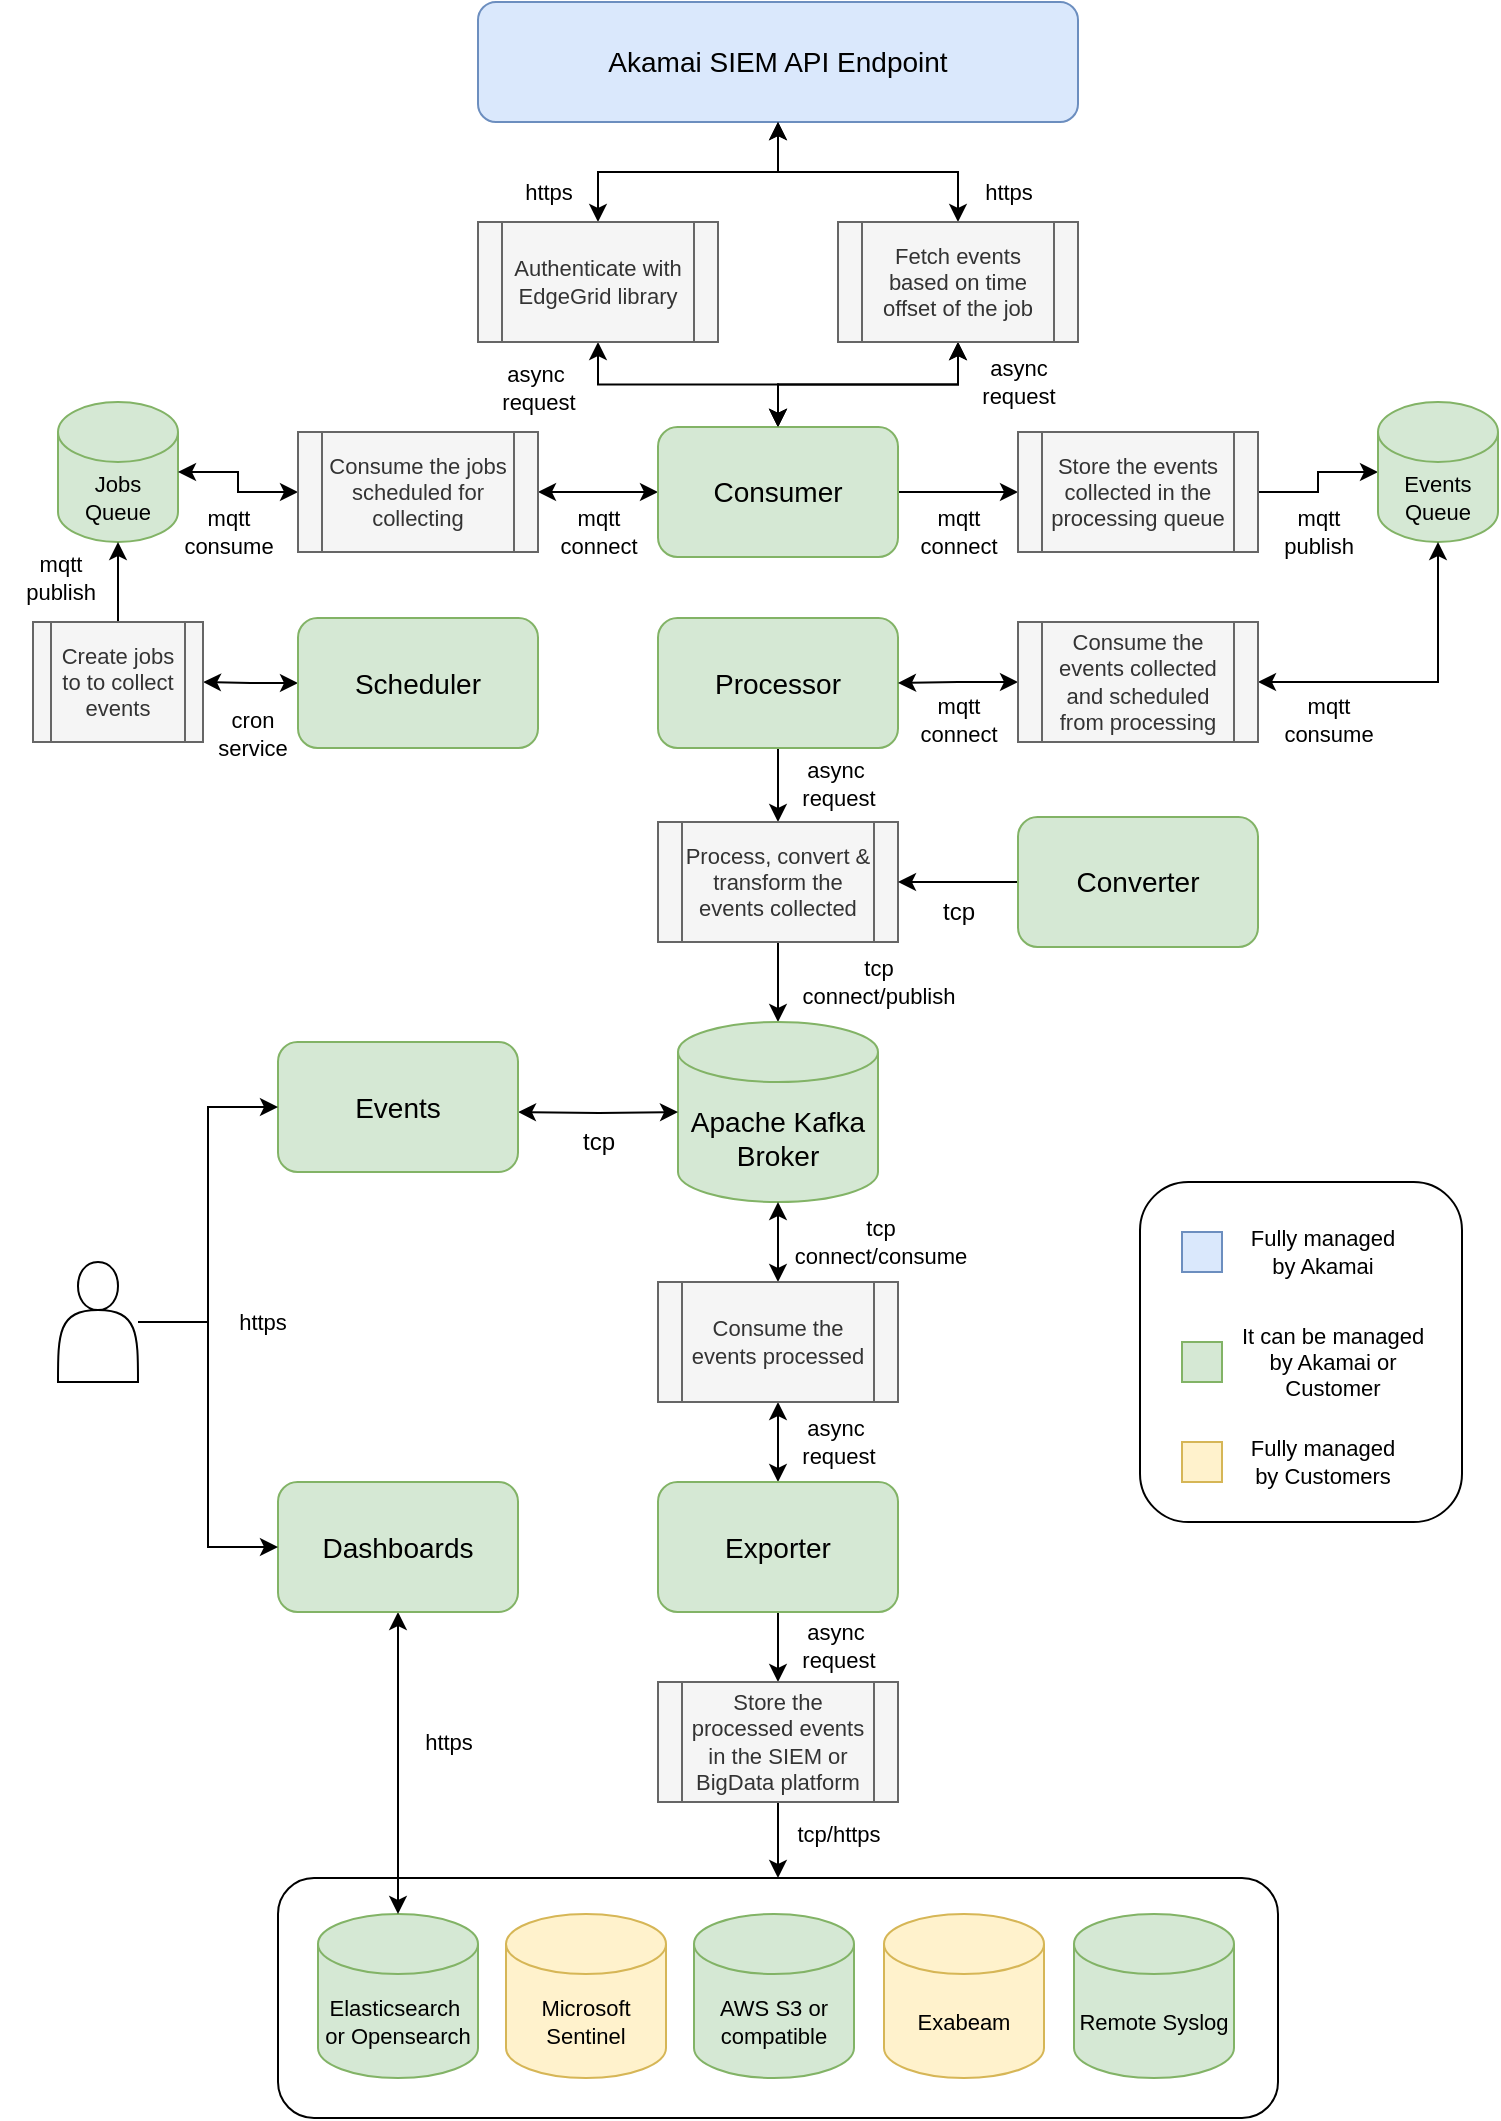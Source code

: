 <mxfile version="23.1.5" type="device">
  <diagram id="PRVg0jKwboUAsYTjcUtd" name="Page-1">
    <mxGraphModel dx="2074" dy="1121" grid="1" gridSize="10" guides="1" tooltips="1" connect="1" arrows="1" fold="1" page="1" pageScale="1" pageWidth="827" pageHeight="1169" math="0" shadow="0">
      <root>
        <mxCell id="0" />
        <mxCell id="1" parent="0" />
        <mxCell id="TidZbL0mFCrHU-RYx2RD-15" value="tcp &lt;br&gt;connect/consume" style="text;html=1;align=center;verticalAlign=middle;resizable=0;points=[];autosize=1;strokeColor=none;fillColor=none;fontSize=11;" parent="1" vertex="1">
          <mxGeometry x="425" y="660" width="110" height="40" as="geometry" />
        </mxCell>
        <mxCell id="Hav9Z-SQyte3qZwMK2kI-1" value="Akamai SIEM API Endpoint" style="rounded=1;whiteSpace=wrap;html=1;fontSize=14;fillColor=#dae8fc;strokeColor=#6c8ebf;" parent="1" vertex="1">
          <mxGeometry x="279" y="60" width="300" height="60" as="geometry" />
        </mxCell>
        <mxCell id="Hav9Z-SQyte3qZwMK2kI-10" value="Jobs Queue" style="shape=cylinder3;whiteSpace=wrap;html=1;boundedLbl=1;backgroundOutline=1;size=15;fontSize=11;fillColor=#d5e8d4;strokeColor=#82b366;" parent="1" vertex="1">
          <mxGeometry x="69" y="260" width="60" height="70" as="geometry" />
        </mxCell>
        <mxCell id="Hav9Z-SQyte3qZwMK2kI-26" value="" style="edgeStyle=orthogonalEdgeStyle;rounded=0;orthogonalLoop=1;jettySize=auto;html=1;startArrow=classic;startFill=1;" parent="1" source="Hav9Z-SQyte3qZwMK2kI-16" target="Hav9Z-SQyte3qZwMK2kI-17" edge="1">
          <mxGeometry relative="1" as="geometry" />
        </mxCell>
        <mxCell id="Hav9Z-SQyte3qZwMK2kI-43" style="edgeStyle=orthogonalEdgeStyle;rounded=0;orthogonalLoop=1;jettySize=auto;html=1;exitX=1;exitY=0.5;exitDx=0;exitDy=0;entryX=0;entryY=0.5;entryDx=0;entryDy=0;startArrow=none;startFill=0;" parent="1" source="Hav9Z-SQyte3qZwMK2kI-16" target="Hav9Z-SQyte3qZwMK2kI-35" edge="1">
          <mxGeometry relative="1" as="geometry" />
        </mxCell>
        <mxCell id="TidZbL0mFCrHU-RYx2RD-11" value="" style="edgeStyle=orthogonalEdgeStyle;rounded=0;orthogonalLoop=1;jettySize=auto;html=1;fontSize=14;startArrow=classic;startFill=1;" parent="1" source="Hav9Z-SQyte3qZwMK2kI-16" target="Hav9Z-SQyte3qZwMK2kI-34" edge="1">
          <mxGeometry relative="1" as="geometry" />
        </mxCell>
        <mxCell id="TidZbL0mFCrHU-RYx2RD-12" value="" style="edgeStyle=orthogonalEdgeStyle;rounded=0;orthogonalLoop=1;jettySize=auto;html=1;fontSize=14;startArrow=classic;startFill=1;" parent="1" source="Hav9Z-SQyte3qZwMK2kI-16" target="Hav9Z-SQyte3qZwMK2kI-34" edge="1">
          <mxGeometry relative="1" as="geometry" />
        </mxCell>
        <mxCell id="Hav9Z-SQyte3qZwMK2kI-16" value="Consumer" style="rounded=1;whiteSpace=wrap;html=1;fontSize=14;fillColor=#d5e8d4;strokeColor=#82b366;" parent="1" vertex="1">
          <mxGeometry x="369" y="272.5" width="120" height="65" as="geometry" />
        </mxCell>
        <mxCell id="Hav9Z-SQyte3qZwMK2kI-28" style="edgeStyle=orthogonalEdgeStyle;rounded=0;orthogonalLoop=1;jettySize=auto;html=1;entryX=1;entryY=0.5;entryDx=0;entryDy=0;entryPerimeter=0;startArrow=classic;startFill=1;" parent="1" source="Hav9Z-SQyte3qZwMK2kI-17" target="Hav9Z-SQyte3qZwMK2kI-10" edge="1">
          <mxGeometry relative="1" as="geometry" />
        </mxCell>
        <mxCell id="Hav9Z-SQyte3qZwMK2kI-17" value="Consume the jobs scheduled for collecting" style="shape=process;whiteSpace=wrap;html=1;backgroundOutline=1;fontSize=11;fillColor=#f5f5f5;fontColor=#333333;strokeColor=#666666;" parent="1" vertex="1">
          <mxGeometry x="189" y="275" width="120" height="60" as="geometry" />
        </mxCell>
        <mxCell id="Hav9Z-SQyte3qZwMK2kI-19" value="cron &lt;br style=&quot;font-size: 11px;&quot;&gt;service" style="text;html=1;align=center;verticalAlign=middle;resizable=0;points=[];autosize=1;strokeColor=none;fillColor=none;fontSize=11;" parent="1" vertex="1">
          <mxGeometry x="136" y="406" width="60" height="40" as="geometry" />
        </mxCell>
        <mxCell id="Hav9Z-SQyte3qZwMK2kI-25" value="mqtt &lt;br style=&quot;font-size: 11px;&quot;&gt;consume" style="text;html=1;align=center;verticalAlign=middle;resizable=0;points=[];autosize=1;strokeColor=none;fillColor=none;fontSize=11;" parent="1" vertex="1">
          <mxGeometry x="119" y="305" width="70" height="40" as="geometry" />
        </mxCell>
        <mxCell id="Hav9Z-SQyte3qZwMK2kI-30" value="mqtt &lt;br style=&quot;font-size: 11px;&quot;&gt;connect" style="text;html=1;align=center;verticalAlign=middle;resizable=0;points=[];autosize=1;strokeColor=none;fillColor=none;fontSize=11;" parent="1" vertex="1">
          <mxGeometry x="309" y="305" width="60" height="40" as="geometry" />
        </mxCell>
        <mxCell id="Hav9Z-SQyte3qZwMK2kI-38" value="" style="edgeStyle=orthogonalEdgeStyle;rounded=0;orthogonalLoop=1;jettySize=auto;html=1;startArrow=classic;startFill=1;" parent="1" source="Hav9Z-SQyte3qZwMK2kI-32" target="Hav9Z-SQyte3qZwMK2kI-1" edge="1">
          <mxGeometry relative="1" as="geometry" />
        </mxCell>
        <mxCell id="TidZbL0mFCrHU-RYx2RD-13" style="edgeStyle=orthogonalEdgeStyle;rounded=0;orthogonalLoop=1;jettySize=auto;html=1;exitX=0.5;exitY=1;exitDx=0;exitDy=0;fontSize=14;startArrow=classic;startFill=1;" parent="1" source="Hav9Z-SQyte3qZwMK2kI-32" target="Hav9Z-SQyte3qZwMK2kI-16" edge="1">
          <mxGeometry relative="1" as="geometry" />
        </mxCell>
        <mxCell id="Hav9Z-SQyte3qZwMK2kI-32" value="Authenticate with EdgeGrid library" style="shape=process;whiteSpace=wrap;html=1;backgroundOutline=1;fontSize=11;fillColor=#f5f5f5;fontColor=#333333;strokeColor=#666666;" parent="1" vertex="1">
          <mxGeometry x="279" y="170" width="120" height="60" as="geometry" />
        </mxCell>
        <mxCell id="Hav9Z-SQyte3qZwMK2kI-47" style="edgeStyle=orthogonalEdgeStyle;rounded=0;orthogonalLoop=1;jettySize=auto;html=1;exitX=0.5;exitY=0;exitDx=0;exitDy=0;startArrow=classic;startFill=1;entryX=0.5;entryY=1;entryDx=0;entryDy=0;" parent="1" source="Hav9Z-SQyte3qZwMK2kI-34" target="Hav9Z-SQyte3qZwMK2kI-1" edge="1">
          <mxGeometry relative="1" as="geometry">
            <mxPoint x="519" y="120" as="targetPoint" />
          </mxGeometry>
        </mxCell>
        <mxCell id="Hav9Z-SQyte3qZwMK2kI-34" value="Fetch events based on time offset of the job" style="shape=process;whiteSpace=wrap;html=1;backgroundOutline=1;fontSize=11;fillColor=#f5f5f5;fontColor=#333333;strokeColor=#666666;" parent="1" vertex="1">
          <mxGeometry x="459" y="170" width="120" height="60" as="geometry" />
        </mxCell>
        <mxCell id="Hav9Z-SQyte3qZwMK2kI-45" style="edgeStyle=orthogonalEdgeStyle;rounded=0;orthogonalLoop=1;jettySize=auto;html=1;exitX=1;exitY=0.5;exitDx=0;exitDy=0;entryX=0;entryY=0.5;entryDx=0;entryDy=0;entryPerimeter=0;startArrow=none;startFill=0;" parent="1" source="Hav9Z-SQyte3qZwMK2kI-35" target="Hav9Z-SQyte3qZwMK2kI-36" edge="1">
          <mxGeometry relative="1" as="geometry" />
        </mxCell>
        <mxCell id="Hav9Z-SQyte3qZwMK2kI-35" value="Store the events collected in the processing queue" style="shape=process;whiteSpace=wrap;html=1;backgroundOutline=1;fontSize=11;fillColor=#f5f5f5;fontColor=#333333;strokeColor=#666666;" parent="1" vertex="1">
          <mxGeometry x="549" y="275" width="120" height="60" as="geometry" />
        </mxCell>
        <mxCell id="Hav9Z-SQyte3qZwMK2kI-36" value="Events&lt;br style=&quot;font-size: 11px;&quot;&gt;Queue" style="shape=cylinder3;whiteSpace=wrap;html=1;boundedLbl=1;backgroundOutline=1;size=15;fontSize=11;fillColor=#d5e8d4;strokeColor=#82b366;" parent="1" vertex="1">
          <mxGeometry x="729" y="260" width="60" height="70" as="geometry" />
        </mxCell>
        <mxCell id="Hav9Z-SQyte3qZwMK2kI-44" value="mqtt &lt;br style=&quot;font-size: 11px;&quot;&gt;connect" style="text;html=1;align=center;verticalAlign=middle;resizable=0;points=[];autosize=1;strokeColor=none;fillColor=none;fontSize=11;" parent="1" vertex="1">
          <mxGeometry x="489" y="305" width="60" height="40" as="geometry" />
        </mxCell>
        <mxCell id="Hav9Z-SQyte3qZwMK2kI-46" value="mqtt &lt;br style=&quot;font-size: 11px;&quot;&gt;publish" style="text;html=1;align=center;verticalAlign=middle;resizable=0;points=[];autosize=1;strokeColor=none;fillColor=none;fontSize=11;" parent="1" vertex="1">
          <mxGeometry x="669" y="305" width="60" height="40" as="geometry" />
        </mxCell>
        <mxCell id="Hav9Z-SQyte3qZwMK2kI-48" value="https" style="text;html=1;align=center;verticalAlign=middle;resizable=0;points=[];autosize=1;strokeColor=none;fillColor=none;fontSize=11;" parent="1" vertex="1">
          <mxGeometry x="289" y="140" width="50" height="30" as="geometry" />
        </mxCell>
        <mxCell id="Hav9Z-SQyte3qZwMK2kI-49" value="https" style="text;html=1;align=center;verticalAlign=middle;resizable=0;points=[];autosize=1;strokeColor=none;fillColor=none;fontSize=11;" parent="1" vertex="1">
          <mxGeometry x="519" y="140" width="50" height="30" as="geometry" />
        </mxCell>
        <mxCell id="Hav9Z-SQyte3qZwMK2kI-71" style="edgeStyle=orthogonalEdgeStyle;rounded=0;orthogonalLoop=1;jettySize=auto;html=1;exitX=0.5;exitY=1;exitDx=0;exitDy=0;entryX=0.5;entryY=0;entryDx=0;entryDy=0;fontSize=11;startArrow=none;startFill=0;" parent="1" source="Hav9Z-SQyte3qZwMK2kI-50" target="Hav9Z-SQyte3qZwMK2kI-59" edge="1">
          <mxGeometry relative="1" as="geometry" />
        </mxCell>
        <mxCell id="Hav9Z-SQyte3qZwMK2kI-50" value="Processor" style="rounded=1;whiteSpace=wrap;html=1;fontSize=14;fillColor=#d5e8d4;strokeColor=#82b366;" parent="1" vertex="1">
          <mxGeometry x="369" y="368" width="120" height="65" as="geometry" />
        </mxCell>
        <mxCell id="Hav9Z-SQyte3qZwMK2kI-53" style="edgeStyle=orthogonalEdgeStyle;rounded=0;orthogonalLoop=1;jettySize=auto;html=1;entryX=0.5;entryY=1;entryDx=0;entryDy=0;entryPerimeter=0;fontSize=11;startArrow=classic;startFill=1;" parent="1" source="Hav9Z-SQyte3qZwMK2kI-52" target="Hav9Z-SQyte3qZwMK2kI-36" edge="1">
          <mxGeometry relative="1" as="geometry" />
        </mxCell>
        <mxCell id="Hav9Z-SQyte3qZwMK2kI-56" value="" style="edgeStyle=orthogonalEdgeStyle;rounded=0;orthogonalLoop=1;jettySize=auto;html=1;fontSize=11;startArrow=classic;startFill=1;" parent="1" source="Hav9Z-SQyte3qZwMK2kI-52" target="Hav9Z-SQyte3qZwMK2kI-50" edge="1">
          <mxGeometry relative="1" as="geometry" />
        </mxCell>
        <mxCell id="Hav9Z-SQyte3qZwMK2kI-52" value="Consume the events collected and scheduled from processing" style="shape=process;whiteSpace=wrap;html=1;backgroundOutline=1;fontSize=11;fillColor=#f5f5f5;fontColor=#333333;strokeColor=#666666;" parent="1" vertex="1">
          <mxGeometry x="549" y="370" width="120" height="60" as="geometry" />
        </mxCell>
        <mxCell id="Hav9Z-SQyte3qZwMK2kI-54" value="mqtt &lt;br style=&quot;font-size: 11px;&quot;&gt;consume" style="text;html=1;align=center;verticalAlign=middle;resizable=0;points=[];autosize=1;strokeColor=none;fillColor=none;fontSize=11;" parent="1" vertex="1">
          <mxGeometry x="669" y="399" width="70" height="40" as="geometry" />
        </mxCell>
        <mxCell id="Hav9Z-SQyte3qZwMK2kI-57" value="mqtt &lt;br style=&quot;font-size: 11px;&quot;&gt;connect" style="text;html=1;align=center;verticalAlign=middle;resizable=0;points=[];autosize=1;strokeColor=none;fillColor=none;fontSize=11;" parent="1" vertex="1">
          <mxGeometry x="489" y="399" width="60" height="40" as="geometry" />
        </mxCell>
        <mxCell id="TidZbL0mFCrHU-RYx2RD-3" value="" style="edgeStyle=orthogonalEdgeStyle;rounded=0;orthogonalLoop=1;jettySize=auto;html=1;" parent="1" source="Hav9Z-SQyte3qZwMK2kI-59" target="Hav9Z-SQyte3qZwMK2kI-60" edge="1">
          <mxGeometry relative="1" as="geometry" />
        </mxCell>
        <mxCell id="Hav9Z-SQyte3qZwMK2kI-59" value="Process, convert &amp;amp; transform the events collected" style="shape=process;whiteSpace=wrap;html=1;backgroundOutline=1;fontSize=11;fillColor=#f5f5f5;fontColor=#333333;strokeColor=#666666;" parent="1" vertex="1">
          <mxGeometry x="369" y="470" width="120" height="60" as="geometry" />
        </mxCell>
        <mxCell id="Hav9Z-SQyte3qZwMK2kI-60" value="Apache Kafka&lt;br style=&quot;font-size: 14px;&quot;&gt;Broker" style="shape=cylinder3;whiteSpace=wrap;html=1;boundedLbl=1;backgroundOutline=1;size=15;fontSize=14;fillColor=#d5e8d4;strokeColor=#82b366;" parent="1" vertex="1">
          <mxGeometry x="379" y="570" width="100" height="90" as="geometry" />
        </mxCell>
        <mxCell id="Hav9Z-SQyte3qZwMK2kI-69" style="edgeStyle=orthogonalEdgeStyle;rounded=0;orthogonalLoop=1;jettySize=auto;html=1;exitX=0;exitY=0.5;exitDx=0;exitDy=0;entryX=1;entryY=0.5;entryDx=0;entryDy=0;fontSize=11;startArrow=classic;startFill=1;" parent="1" source="Hav9Z-SQyte3qZwMK2kI-67" target="Hav9Z-SQyte3qZwMK2kI-68" edge="1">
          <mxGeometry relative="1" as="geometry" />
        </mxCell>
        <mxCell id="Hav9Z-SQyte3qZwMK2kI-67" value="Scheduler" style="rounded=1;whiteSpace=wrap;html=1;fontSize=14;fillColor=#d5e8d4;strokeColor=#82b366;" parent="1" vertex="1">
          <mxGeometry x="189" y="368" width="120" height="65" as="geometry" />
        </mxCell>
        <mxCell id="TidZbL0mFCrHU-RYx2RD-27" style="edgeStyle=orthogonalEdgeStyle;rounded=0;orthogonalLoop=1;jettySize=auto;html=1;entryX=0.5;entryY=1;entryDx=0;entryDy=0;entryPerimeter=0;fontSize=14;startArrow=none;startFill=0;" parent="1" source="Hav9Z-SQyte3qZwMK2kI-68" target="Hav9Z-SQyte3qZwMK2kI-10" edge="1">
          <mxGeometry relative="1" as="geometry" />
        </mxCell>
        <mxCell id="Hav9Z-SQyte3qZwMK2kI-68" value="Create jobs to to collect events" style="shape=process;whiteSpace=wrap;html=1;backgroundOutline=1;fontSize=11;fillColor=#f5f5f5;fontColor=#333333;strokeColor=#666666;" parent="1" vertex="1">
          <mxGeometry x="56.5" y="370" width="85" height="60" as="geometry" />
        </mxCell>
        <mxCell id="Hav9Z-SQyte3qZwMK2kI-72" value="async&amp;nbsp;&lt;br style=&quot;font-size: 11px;&quot;&gt;request" style="text;html=1;align=center;verticalAlign=middle;resizable=0;points=[];autosize=1;strokeColor=none;fillColor=none;fontSize=11;" parent="1" vertex="1">
          <mxGeometry x="279" y="232.5" width="60" height="40" as="geometry" />
        </mxCell>
        <mxCell id="Hav9Z-SQyte3qZwMK2kI-73" value="async&lt;br style=&quot;font-size: 11px;&quot;&gt;request" style="text;html=1;align=center;verticalAlign=middle;resizable=0;points=[];autosize=1;strokeColor=none;fillColor=none;fontSize=11;" parent="1" vertex="1">
          <mxGeometry x="519" y="230" width="60" height="40" as="geometry" />
        </mxCell>
        <mxCell id="Hav9Z-SQyte3qZwMK2kI-74" value="async&amp;nbsp;&lt;br style=&quot;font-size: 11px;&quot;&gt;request" style="text;html=1;align=center;verticalAlign=middle;resizable=0;points=[];autosize=1;strokeColor=none;fillColor=none;fontSize=11;" parent="1" vertex="1">
          <mxGeometry x="429" y="431" width="60" height="40" as="geometry" />
        </mxCell>
        <mxCell id="TidZbL0mFCrHU-RYx2RD-10" value="" style="edgeStyle=orthogonalEdgeStyle;rounded=0;orthogonalLoop=1;jettySize=auto;html=1;fontSize=14;startArrow=classic;startFill=1;" parent="1" source="TidZbL0mFCrHU-RYx2RD-4" target="TidZbL0mFCrHU-RYx2RD-8" edge="1">
          <mxGeometry relative="1" as="geometry" />
        </mxCell>
        <mxCell id="TidZbL0mFCrHU-RYx2RD-21" style="edgeStyle=orthogonalEdgeStyle;rounded=0;orthogonalLoop=1;jettySize=auto;html=1;exitX=0.5;exitY=1;exitDx=0;exitDy=0;entryX=0.5;entryY=0;entryDx=0;entryDy=0;fontSize=14;startArrow=none;startFill=0;" parent="1" source="TidZbL0mFCrHU-RYx2RD-4" target="TidZbL0mFCrHU-RYx2RD-19" edge="1">
          <mxGeometry relative="1" as="geometry" />
        </mxCell>
        <mxCell id="TidZbL0mFCrHU-RYx2RD-4" value="Exporter" style="rounded=1;whiteSpace=wrap;html=1;fontSize=14;fillColor=#d5e8d4;strokeColor=#82b366;" parent="1" vertex="1">
          <mxGeometry x="369" y="800" width="120" height="65" as="geometry" />
        </mxCell>
        <mxCell id="TidZbL0mFCrHU-RYx2RD-9" value="" style="edgeStyle=orthogonalEdgeStyle;rounded=0;orthogonalLoop=1;jettySize=auto;html=1;fontSize=11;startArrow=classic;startFill=1;" parent="1" source="TidZbL0mFCrHU-RYx2RD-8" target="Hav9Z-SQyte3qZwMK2kI-60" edge="1">
          <mxGeometry relative="1" as="geometry" />
        </mxCell>
        <mxCell id="TidZbL0mFCrHU-RYx2RD-8" value="Consume the events processed" style="shape=process;whiteSpace=wrap;html=1;backgroundOutline=1;fontSize=11;fillColor=#f5f5f5;fontColor=#333333;strokeColor=#666666;" parent="1" vertex="1">
          <mxGeometry x="369" y="700" width="120" height="60" as="geometry" />
        </mxCell>
        <mxCell id="TidZbL0mFCrHU-RYx2RD-14" value="tcp &lt;br&gt;connect/publish" style="text;html=1;align=center;verticalAlign=middle;resizable=0;points=[];autosize=1;strokeColor=none;fillColor=none;fontSize=11;" parent="1" vertex="1">
          <mxGeometry x="429" y="530" width="100" height="40" as="geometry" />
        </mxCell>
        <mxCell id="TidZbL0mFCrHU-RYx2RD-16" value="async&amp;nbsp;&lt;br style=&quot;font-size: 11px;&quot;&gt;request" style="text;html=1;align=center;verticalAlign=middle;resizable=0;points=[];autosize=1;strokeColor=none;fillColor=none;fontSize=11;" parent="1" vertex="1">
          <mxGeometry x="429" y="760" width="60" height="40" as="geometry" />
        </mxCell>
        <mxCell id="TidZbL0mFCrHU-RYx2RD-34" style="edgeStyle=orthogonalEdgeStyle;rounded=0;orthogonalLoop=1;jettySize=auto;html=1;exitX=0.5;exitY=1;exitDx=0;exitDy=0;entryX=0.5;entryY=0;entryDx=0;entryDy=0;fontSize=14;startArrow=none;startFill=0;" parent="1" source="TidZbL0mFCrHU-RYx2RD-19" target="TidZbL0mFCrHU-RYx2RD-30" edge="1">
          <mxGeometry relative="1" as="geometry" />
        </mxCell>
        <mxCell id="TidZbL0mFCrHU-RYx2RD-19" value="Store the processed events&lt;br&gt;in the SIEM or BigData platform" style="shape=process;whiteSpace=wrap;html=1;backgroundOutline=1;fontSize=11;fillColor=#f5f5f5;fontColor=#333333;strokeColor=#666666;" parent="1" vertex="1">
          <mxGeometry x="369" y="900" width="120" height="60" as="geometry" />
        </mxCell>
        <mxCell id="TidZbL0mFCrHU-RYx2RD-22" value="async&amp;nbsp;&lt;br style=&quot;font-size: 11px;&quot;&gt;request" style="text;html=1;align=center;verticalAlign=middle;resizable=0;points=[];autosize=1;strokeColor=none;fillColor=none;fontSize=11;" parent="1" vertex="1">
          <mxGeometry x="429" y="862" width="60" height="40" as="geometry" />
        </mxCell>
        <mxCell id="TidZbL0mFCrHU-RYx2RD-28" value="mqtt &lt;br style=&quot;font-size: 11px;&quot;&gt;publish" style="text;html=1;align=center;verticalAlign=middle;resizable=0;points=[];autosize=1;strokeColor=none;fillColor=none;fontSize=11;" parent="1" vertex="1">
          <mxGeometry x="40" y="328" width="60" height="40" as="geometry" />
        </mxCell>
        <mxCell id="TidZbL0mFCrHU-RYx2RD-32" value="" style="group" parent="1" vertex="1" connectable="0">
          <mxGeometry x="179" y="998" width="500" height="120" as="geometry" />
        </mxCell>
        <mxCell id="TidZbL0mFCrHU-RYx2RD-30" value="" style="rounded=1;whiteSpace=wrap;html=1;fontSize=14;" parent="TidZbL0mFCrHU-RYx2RD-32" vertex="1">
          <mxGeometry width="500" height="120" as="geometry" />
        </mxCell>
        <mxCell id="TidZbL0mFCrHU-RYx2RD-5" value="Microsoft Sentinel" style="shape=cylinder3;whiteSpace=wrap;html=1;boundedLbl=1;backgroundOutline=1;size=15;fontSize=11;fillColor=#fff2cc;strokeColor=#d6b656;" parent="TidZbL0mFCrHU-RYx2RD-32" vertex="1">
          <mxGeometry x="114" y="18" width="80" height="82" as="geometry" />
        </mxCell>
        <mxCell id="TidZbL0mFCrHU-RYx2RD-7" value="&lt;font style=&quot;font-size: 11px;&quot;&gt;Elasticsearch&amp;nbsp; or Opensearch&lt;/font&gt;" style="shape=cylinder3;whiteSpace=wrap;html=1;boundedLbl=1;backgroundOutline=1;size=15;fontSize=11;fillColor=#d5e8d4;strokeColor=#82b366;" parent="TidZbL0mFCrHU-RYx2RD-32" vertex="1">
          <mxGeometry x="20" y="18" width="80" height="82" as="geometry" />
        </mxCell>
        <mxCell id="TidZbL0mFCrHU-RYx2RD-25" value="AWS S3 or compatible" style="shape=cylinder3;whiteSpace=wrap;html=1;boundedLbl=1;backgroundOutline=1;size=15;fontSize=11;fillColor=#d5e8d4;strokeColor=#82b366;" parent="TidZbL0mFCrHU-RYx2RD-32" vertex="1">
          <mxGeometry x="208" y="18" width="80" height="82" as="geometry" />
        </mxCell>
        <mxCell id="TidZbL0mFCrHU-RYx2RD-26" value="Exabeam" style="shape=cylinder3;whiteSpace=wrap;html=1;boundedLbl=1;backgroundOutline=1;size=15;fontSize=11;fillColor=#fff2cc;strokeColor=#d6b656;" parent="TidZbL0mFCrHU-RYx2RD-32" vertex="1">
          <mxGeometry x="303" y="18" width="80" height="82" as="geometry" />
        </mxCell>
        <mxCell id="TidZbL0mFCrHU-RYx2RD-29" value="Remote Syslog" style="shape=cylinder3;whiteSpace=wrap;html=1;boundedLbl=1;backgroundOutline=1;size=15;fontSize=11;fillColor=#d5e8d4;strokeColor=#82b366;" parent="TidZbL0mFCrHU-RYx2RD-32" vertex="1">
          <mxGeometry x="398" y="18" width="80" height="82" as="geometry" />
        </mxCell>
        <mxCell id="TidZbL0mFCrHU-RYx2RD-35" value="tcp/https" style="text;html=1;align=center;verticalAlign=middle;resizable=0;points=[];autosize=1;strokeColor=none;fillColor=none;fontSize=11;" parent="1" vertex="1">
          <mxGeometry x="424" y="961" width="70" height="30" as="geometry" />
        </mxCell>
        <mxCell id="TidZbL0mFCrHU-RYx2RD-38" value="" style="edgeStyle=orthogonalEdgeStyle;rounded=0;orthogonalLoop=1;jettySize=auto;html=1;fontSize=14;startArrow=classic;startFill=1;" parent="1" target="Hav9Z-SQyte3qZwMK2kI-60" edge="1">
          <mxGeometry relative="1" as="geometry">
            <mxPoint x="299" y="615" as="sourcePoint" />
          </mxGeometry>
        </mxCell>
        <mxCell id="TidZbL0mFCrHU-RYx2RD-42" value="Events" style="rounded=1;whiteSpace=wrap;html=1;fontSize=14;fillColor=#d5e8d4;strokeColor=#82b366;" parent="1" vertex="1">
          <mxGeometry x="179" y="580" width="120" height="65" as="geometry" />
        </mxCell>
        <mxCell id="TidZbL0mFCrHU-RYx2RD-45" style="edgeStyle=orthogonalEdgeStyle;rounded=0;orthogonalLoop=1;jettySize=auto;html=1;fontSize=14;startArrow=classic;startFill=1;" parent="1" source="TidZbL0mFCrHU-RYx2RD-43" target="TidZbL0mFCrHU-RYx2RD-7" edge="1">
          <mxGeometry relative="1" as="geometry" />
        </mxCell>
        <mxCell id="TidZbL0mFCrHU-RYx2RD-43" value="Dashboards" style="rounded=1;whiteSpace=wrap;html=1;fontSize=14;fillColor=#d5e8d4;strokeColor=#82b366;" parent="1" vertex="1">
          <mxGeometry x="179" y="800" width="120" height="65" as="geometry" />
        </mxCell>
        <mxCell id="iqGKRZm4bXf5Kze61LZR-3" style="edgeStyle=orthogonalEdgeStyle;rounded=0;orthogonalLoop=1;jettySize=auto;html=1;entryX=0;entryY=0.5;entryDx=0;entryDy=0;" edge="1" parent="1" source="TidZbL0mFCrHU-RYx2RD-46" target="TidZbL0mFCrHU-RYx2RD-42">
          <mxGeometry relative="1" as="geometry" />
        </mxCell>
        <mxCell id="iqGKRZm4bXf5Kze61LZR-4" style="edgeStyle=orthogonalEdgeStyle;rounded=0;orthogonalLoop=1;jettySize=auto;html=1;entryX=0;entryY=0.5;entryDx=0;entryDy=0;" edge="1" parent="1" source="TidZbL0mFCrHU-RYx2RD-46" target="TidZbL0mFCrHU-RYx2RD-43">
          <mxGeometry relative="1" as="geometry" />
        </mxCell>
        <mxCell id="TidZbL0mFCrHU-RYx2RD-46" value="" style="shape=actor;whiteSpace=wrap;html=1;fontSize=14;" parent="1" vertex="1">
          <mxGeometry x="69" y="690" width="40" height="60" as="geometry" />
        </mxCell>
        <mxCell id="TidZbL0mFCrHU-RYx2RD-49" value="https" style="text;html=1;align=center;verticalAlign=middle;resizable=0;points=[];autosize=1;strokeColor=none;fillColor=none;fontSize=11;" parent="1" vertex="1">
          <mxGeometry x="239" y="915" width="50" height="30" as="geometry" />
        </mxCell>
        <mxCell id="TidZbL0mFCrHU-RYx2RD-50" value="https" style="text;html=1;align=center;verticalAlign=middle;resizable=0;points=[];autosize=1;strokeColor=none;fillColor=none;fontSize=11;" parent="1" vertex="1">
          <mxGeometry x="146" y="705" width="50" height="30" as="geometry" />
        </mxCell>
        <mxCell id="TidZbL0mFCrHU-RYx2RD-60" value="" style="group" parent="1" vertex="1" connectable="0">
          <mxGeometry x="610" y="650" width="161" height="170" as="geometry" />
        </mxCell>
        <mxCell id="TidZbL0mFCrHU-RYx2RD-52" value="" style="rounded=1;whiteSpace=wrap;html=1;fontSize=11;" parent="TidZbL0mFCrHU-RYx2RD-60" vertex="1">
          <mxGeometry width="161" height="170" as="geometry" />
        </mxCell>
        <mxCell id="TidZbL0mFCrHU-RYx2RD-51" value="" style="rounded=0;whiteSpace=wrap;html=1;fontSize=11;fillColor=#dae8fc;strokeColor=#6c8ebf;" parent="TidZbL0mFCrHU-RYx2RD-60" vertex="1">
          <mxGeometry x="21" y="25" width="20" height="20" as="geometry" />
        </mxCell>
        <mxCell id="TidZbL0mFCrHU-RYx2RD-54" value="Fully managed&lt;br&gt;by Akamai" style="text;html=1;align=center;verticalAlign=middle;resizable=0;points=[];autosize=1;strokeColor=none;fillColor=none;fontSize=11;" parent="TidZbL0mFCrHU-RYx2RD-60" vertex="1">
          <mxGeometry x="41" y="15" width="100" height="40" as="geometry" />
        </mxCell>
        <mxCell id="TidZbL0mFCrHU-RYx2RD-56" value="" style="rounded=0;whiteSpace=wrap;html=1;fontSize=11;fillColor=#d5e8d4;strokeColor=#82b366;" parent="TidZbL0mFCrHU-RYx2RD-60" vertex="1">
          <mxGeometry x="21" y="80" width="20" height="20" as="geometry" />
        </mxCell>
        <mxCell id="TidZbL0mFCrHU-RYx2RD-57" value="It can be managed &lt;br&gt;by Akamai or &lt;br&gt;Customer" style="text;html=1;align=center;verticalAlign=middle;resizable=0;points=[];autosize=1;strokeColor=none;fillColor=none;fontSize=11;" parent="TidZbL0mFCrHU-RYx2RD-60" vertex="1">
          <mxGeometry x="41" y="65" width="110" height="50" as="geometry" />
        </mxCell>
        <mxCell id="TidZbL0mFCrHU-RYx2RD-58" value="" style="rounded=0;whiteSpace=wrap;html=1;fontSize=11;fillColor=#fff2cc;strokeColor=#d6b656;" parent="TidZbL0mFCrHU-RYx2RD-60" vertex="1">
          <mxGeometry x="21" y="130" width="20" height="20" as="geometry" />
        </mxCell>
        <mxCell id="TidZbL0mFCrHU-RYx2RD-59" value="Fully managed&lt;br&gt;by Customers" style="text;html=1;align=center;verticalAlign=middle;resizable=0;points=[];autosize=1;strokeColor=none;fillColor=none;fontSize=11;" parent="TidZbL0mFCrHU-RYx2RD-60" vertex="1">
          <mxGeometry x="41" y="120" width="100" height="40" as="geometry" />
        </mxCell>
        <mxCell id="LP0eFUW3Wy_dXtTEHINy-4" style="edgeStyle=orthogonalEdgeStyle;rounded=0;orthogonalLoop=1;jettySize=auto;html=1;entryX=1;entryY=0.5;entryDx=0;entryDy=0;" parent="1" source="LP0eFUW3Wy_dXtTEHINy-1" target="Hav9Z-SQyte3qZwMK2kI-59" edge="1">
          <mxGeometry relative="1" as="geometry" />
        </mxCell>
        <mxCell id="LP0eFUW3Wy_dXtTEHINy-1" value="Converter" style="rounded=1;whiteSpace=wrap;html=1;fontSize=14;fillColor=#d5e8d4;strokeColor=#82b366;" parent="1" vertex="1">
          <mxGeometry x="549" y="467.5" width="120" height="65" as="geometry" />
        </mxCell>
        <mxCell id="LP0eFUW3Wy_dXtTEHINy-5" value="tcp" style="text;html=1;align=center;verticalAlign=middle;resizable=0;points=[];autosize=1;strokeColor=none;fillColor=none;" parent="1" vertex="1">
          <mxGeometry x="319" y="615" width="40" height="30" as="geometry" />
        </mxCell>
        <mxCell id="LP0eFUW3Wy_dXtTEHINy-6" value="tcp" style="text;html=1;align=center;verticalAlign=middle;resizable=0;points=[];autosize=1;strokeColor=none;fillColor=none;" parent="1" vertex="1">
          <mxGeometry x="499" y="500" width="40" height="30" as="geometry" />
        </mxCell>
      </root>
    </mxGraphModel>
  </diagram>
</mxfile>
